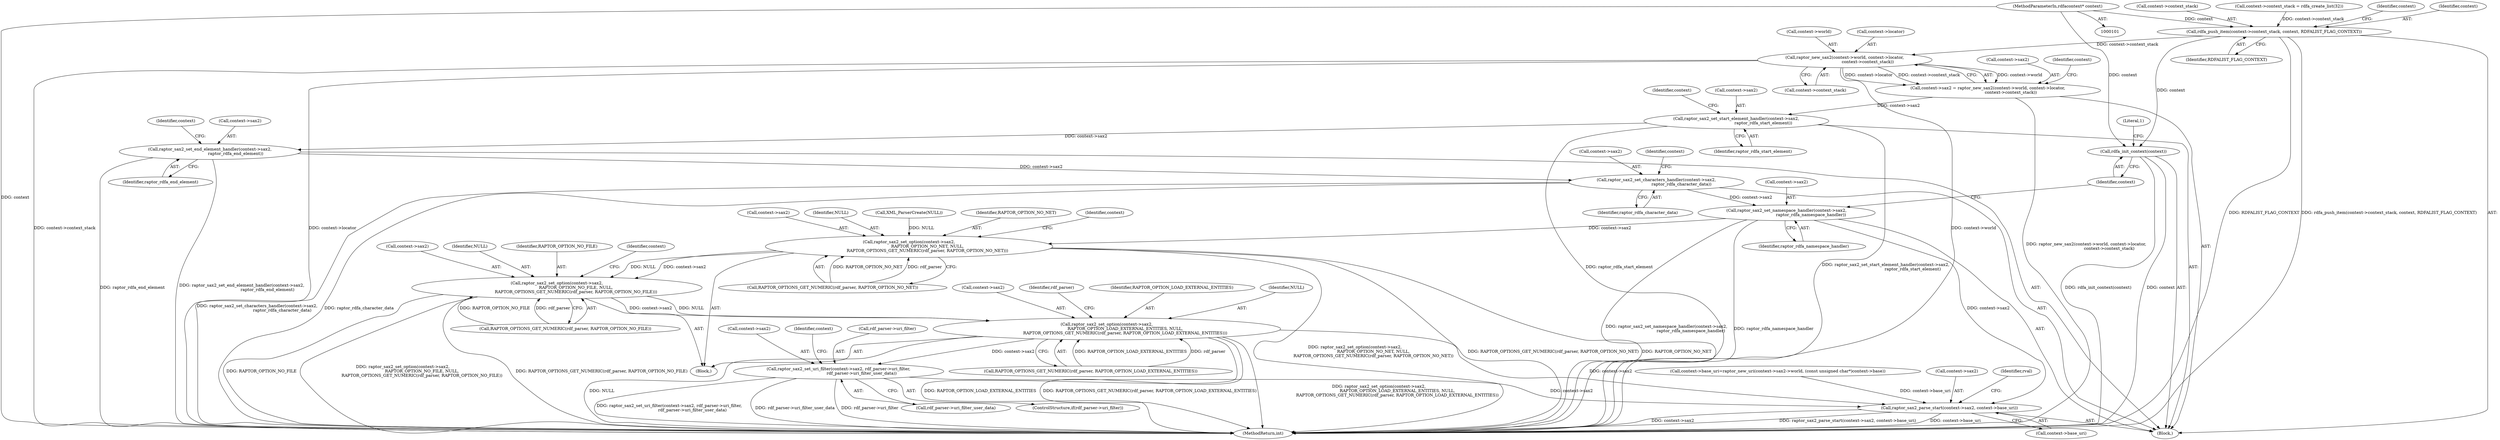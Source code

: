 digraph "0_raptor_a676f235309a59d4aa78eeffd2574ae5d341fcb0@pointer" {
"1000102" [label="(MethodParameterIn,rdfacontext* context)"];
"1000151" [label="(Call,rdfa_push_item(context->context_stack, context, RDFALIST_FLAG_CONTEXT))"];
"1000161" [label="(Call,raptor_new_sax2(context->world, context->locator,\n                                   context->context_stack))"];
"1000157" [label="(Call,context->sax2 = raptor_new_sax2(context->world, context->locator,\n                                   context->context_stack))"];
"1000171" [label="(Call,raptor_sax2_set_start_element_handler(context->sax2,\n                                         raptor_rdfa_start_element))"];
"1000176" [label="(Call,raptor_sax2_set_end_element_handler(context->sax2,\n                                       raptor_rdfa_end_element))"];
"1000181" [label="(Call,raptor_sax2_set_characters_handler(context->sax2,\n                                      raptor_rdfa_character_data))"];
"1000186" [label="(Call,raptor_sax2_set_namespace_handler(context->sax2,\n                                     raptor_rdfa_namespace_handler))"];
"1000204" [label="(Call,raptor_sax2_set_option(context->sax2,\n                            RAPTOR_OPTION_NO_NET, NULL,\n                            RAPTOR_OPTIONS_GET_NUMERIC(rdf_parser, RAPTOR_OPTION_NO_NET)))"];
"1000213" [label="(Call,raptor_sax2_set_option(context->sax2,\n                             RAPTOR_OPTION_NO_FILE, NULL,\n                             RAPTOR_OPTIONS_GET_NUMERIC(rdf_parser, RAPTOR_OPTION_NO_FILE)))"];
"1000222" [label="(Call,raptor_sax2_set_option(context->sax2,\n                            RAPTOR_OPTION_LOAD_EXTERNAL_ENTITIES, NULL,\n                            RAPTOR_OPTIONS_GET_NUMERIC(rdf_parser, RAPTOR_OPTION_LOAD_EXTERNAL_ENTITIES)))"];
"1000235" [label="(Call,raptor_sax2_set_uri_filter(context->sax2, rdf_parser->uri_filter,\n                                   rdf_parser->uri_filter_user_data))"];
"1000260" [label="(Call,raptor_sax2_parse_start(context->sax2, context->base_uri))"];
"1000191" [label="(Call,rdfa_init_context(context))"];
"1000159" [label="(Identifier,context)"];
"1000182" [label="(Call,context->sax2)"];
"1000208" [label="(Identifier,RAPTOR_OPTION_NO_NET)"];
"1000177" [label="(Call,context->sax2)"];
"1000158" [label="(Call,context->sax2)"];
"1000162" [label="(Call,context->world)"];
"1000227" [label="(Identifier,NULL)"];
"1000178" [label="(Identifier,context)"];
"1000223" [label="(Call,context->sax2)"];
"1000269" [label="(MethodReturn,int)"];
"1000210" [label="(Call,RAPTOR_OPTIONS_GET_NUMERIC(rdf_parser, RAPTOR_OPTION_NO_NET))"];
"1000186" [label="(Call,raptor_sax2_set_namespace_handler(context->sax2,\n                                     raptor_rdfa_namespace_handler))"];
"1000151" [label="(Call,rdfa_push_item(context->context_stack, context, RDFALIST_FLAG_CONTEXT))"];
"1000181" [label="(Call,raptor_sax2_set_characters_handler(context->sax2,\n                                      raptor_rdfa_character_data))"];
"1000224" [label="(Identifier,context)"];
"1000247" [label="(Identifier,context)"];
"1000214" [label="(Call,context->sax2)"];
"1000194" [label="(Literal,1)"];
"1000172" [label="(Call,context->sax2)"];
"1000261" [label="(Call,context->sax2)"];
"1000233" [label="(Identifier,rdf_parser)"];
"1000175" [label="(Identifier,raptor_rdfa_start_element)"];
"1000213" [label="(Call,raptor_sax2_set_option(context->sax2,\n                             RAPTOR_OPTION_NO_FILE, NULL,\n                             RAPTOR_OPTIONS_GET_NUMERIC(rdf_parser, RAPTOR_OPTION_NO_FILE)))"];
"1000235" [label="(Call,raptor_sax2_set_uri_filter(context->sax2, rdf_parser->uri_filter,\n                                   rdf_parser->uri_filter_user_data))"];
"1000218" [label="(Identifier,NULL)"];
"1000228" [label="(Call,RAPTOR_OPTIONS_GET_NUMERIC(rdf_parser, RAPTOR_OPTION_LOAD_EXTERNAL_ENTITIES))"];
"1000187" [label="(Call,context->sax2)"];
"1000215" [label="(Identifier,context)"];
"1000239" [label="(Call,rdf_parser->uri_filter)"];
"1000191" [label="(Call,rdfa_init_context(context))"];
"1000219" [label="(Call,RAPTOR_OPTIONS_GET_NUMERIC(rdf_parser, RAPTOR_OPTION_NO_FILE))"];
"1000102" [label="(MethodParameterIn,rdfacontext* context)"];
"1000222" [label="(Call,raptor_sax2_set_option(context->sax2,\n                            RAPTOR_OPTION_LOAD_EXTERNAL_ENTITIES, NULL,\n                            RAPTOR_OPTIONS_GET_NUMERIC(rdf_parser, RAPTOR_OPTION_LOAD_EXTERNAL_ENTITIES)))"];
"1000231" [label="(ControlStructure,if(rdf_parser->uri_filter))"];
"1000236" [label="(Call,context->sax2)"];
"1000161" [label="(Call,raptor_new_sax2(context->world, context->locator,\n                                   context->context_stack))"];
"1000190" [label="(Identifier,raptor_rdfa_namespace_handler)"];
"1000155" [label="(Identifier,context)"];
"1000152" [label="(Call,context->context_stack)"];
"1000157" [label="(Call,context->sax2 = raptor_new_sax2(context->world, context->locator,\n                                   context->context_stack))"];
"1000260" [label="(Call,raptor_sax2_parse_start(context->sax2, context->base_uri))"];
"1000176" [label="(Call,raptor_sax2_set_end_element_handler(context->sax2,\n                                       raptor_rdfa_end_element))"];
"1000204" [label="(Call,raptor_sax2_set_option(context->sax2,\n                            RAPTOR_OPTION_NO_NET, NULL,\n                            RAPTOR_OPTIONS_GET_NUMERIC(rdf_parser, RAPTOR_OPTION_NO_NET)))"];
"1000188" [label="(Identifier,context)"];
"1000145" [label="(Call,context->context_stack = rdfa_create_list(32))"];
"1000156" [label="(Identifier,RDFALIST_FLAG_CONTEXT)"];
"1000165" [label="(Call,context->locator)"];
"1000192" [label="(Identifier,context)"];
"1000217" [label="(Identifier,RAPTOR_OPTION_NO_FILE)"];
"1000268" [label="(Identifier,rval)"];
"1000183" [label="(Identifier,context)"];
"1000264" [label="(Call,context->base_uri)"];
"1000245" [label="(Call,context->base_uri=raptor_new_uri(context->sax2->world, (const unsigned char*)context->base))"];
"1000103" [label="(Block,)"];
"1000180" [label="(Identifier,raptor_rdfa_end_element)"];
"1000226" [label="(Identifier,RAPTOR_OPTION_LOAD_EXTERNAL_ENTITIES)"];
"1000205" [label="(Call,context->sax2)"];
"1000242" [label="(Call,rdf_parser->uri_filter_user_data)"];
"1000195" [label="(Block,)"];
"1000168" [label="(Call,context->context_stack)"];
"1000185" [label="(Identifier,raptor_rdfa_character_data)"];
"1000173" [label="(Identifier,context)"];
"1000209" [label="(Identifier,NULL)"];
"1000138" [label="(Call,XML_ParserCreate(NULL))"];
"1000171" [label="(Call,raptor_sax2_set_start_element_handler(context->sax2,\n                                         raptor_rdfa_start_element))"];
"1000102" -> "1000101"  [label="AST: "];
"1000102" -> "1000269"  [label="DDG: context"];
"1000102" -> "1000151"  [label="DDG: context"];
"1000102" -> "1000191"  [label="DDG: context"];
"1000151" -> "1000103"  [label="AST: "];
"1000151" -> "1000156"  [label="CFG: "];
"1000152" -> "1000151"  [label="AST: "];
"1000155" -> "1000151"  [label="AST: "];
"1000156" -> "1000151"  [label="AST: "];
"1000159" -> "1000151"  [label="CFG: "];
"1000151" -> "1000269"  [label="DDG: rdfa_push_item(context->context_stack, context, RDFALIST_FLAG_CONTEXT)"];
"1000151" -> "1000269"  [label="DDG: RDFALIST_FLAG_CONTEXT"];
"1000145" -> "1000151"  [label="DDG: context->context_stack"];
"1000151" -> "1000161"  [label="DDG: context->context_stack"];
"1000151" -> "1000191"  [label="DDG: context"];
"1000161" -> "1000157"  [label="AST: "];
"1000161" -> "1000168"  [label="CFG: "];
"1000162" -> "1000161"  [label="AST: "];
"1000165" -> "1000161"  [label="AST: "];
"1000168" -> "1000161"  [label="AST: "];
"1000157" -> "1000161"  [label="CFG: "];
"1000161" -> "1000269"  [label="DDG: context->world"];
"1000161" -> "1000269"  [label="DDG: context->context_stack"];
"1000161" -> "1000269"  [label="DDG: context->locator"];
"1000161" -> "1000157"  [label="DDG: context->world"];
"1000161" -> "1000157"  [label="DDG: context->locator"];
"1000161" -> "1000157"  [label="DDG: context->context_stack"];
"1000157" -> "1000103"  [label="AST: "];
"1000158" -> "1000157"  [label="AST: "];
"1000173" -> "1000157"  [label="CFG: "];
"1000157" -> "1000269"  [label="DDG: raptor_new_sax2(context->world, context->locator,\n                                   context->context_stack)"];
"1000157" -> "1000171"  [label="DDG: context->sax2"];
"1000171" -> "1000103"  [label="AST: "];
"1000171" -> "1000175"  [label="CFG: "];
"1000172" -> "1000171"  [label="AST: "];
"1000175" -> "1000171"  [label="AST: "];
"1000178" -> "1000171"  [label="CFG: "];
"1000171" -> "1000269"  [label="DDG: raptor_sax2_set_start_element_handler(context->sax2,\n                                         raptor_rdfa_start_element)"];
"1000171" -> "1000269"  [label="DDG: raptor_rdfa_start_element"];
"1000171" -> "1000176"  [label="DDG: context->sax2"];
"1000176" -> "1000103"  [label="AST: "];
"1000176" -> "1000180"  [label="CFG: "];
"1000177" -> "1000176"  [label="AST: "];
"1000180" -> "1000176"  [label="AST: "];
"1000183" -> "1000176"  [label="CFG: "];
"1000176" -> "1000269"  [label="DDG: raptor_rdfa_end_element"];
"1000176" -> "1000269"  [label="DDG: raptor_sax2_set_end_element_handler(context->sax2,\n                                       raptor_rdfa_end_element)"];
"1000176" -> "1000181"  [label="DDG: context->sax2"];
"1000181" -> "1000103"  [label="AST: "];
"1000181" -> "1000185"  [label="CFG: "];
"1000182" -> "1000181"  [label="AST: "];
"1000185" -> "1000181"  [label="AST: "];
"1000188" -> "1000181"  [label="CFG: "];
"1000181" -> "1000269"  [label="DDG: raptor_rdfa_character_data"];
"1000181" -> "1000269"  [label="DDG: raptor_sax2_set_characters_handler(context->sax2,\n                                      raptor_rdfa_character_data)"];
"1000181" -> "1000186"  [label="DDG: context->sax2"];
"1000186" -> "1000103"  [label="AST: "];
"1000186" -> "1000190"  [label="CFG: "];
"1000187" -> "1000186"  [label="AST: "];
"1000190" -> "1000186"  [label="AST: "];
"1000192" -> "1000186"  [label="CFG: "];
"1000186" -> "1000269"  [label="DDG: raptor_sax2_set_namespace_handler(context->sax2,\n                                     raptor_rdfa_namespace_handler)"];
"1000186" -> "1000269"  [label="DDG: raptor_rdfa_namespace_handler"];
"1000186" -> "1000204"  [label="DDG: context->sax2"];
"1000186" -> "1000260"  [label="DDG: context->sax2"];
"1000204" -> "1000195"  [label="AST: "];
"1000204" -> "1000210"  [label="CFG: "];
"1000205" -> "1000204"  [label="AST: "];
"1000208" -> "1000204"  [label="AST: "];
"1000209" -> "1000204"  [label="AST: "];
"1000210" -> "1000204"  [label="AST: "];
"1000215" -> "1000204"  [label="CFG: "];
"1000204" -> "1000269"  [label="DDG: RAPTOR_OPTIONS_GET_NUMERIC(rdf_parser, RAPTOR_OPTION_NO_NET)"];
"1000204" -> "1000269"  [label="DDG: RAPTOR_OPTION_NO_NET"];
"1000204" -> "1000269"  [label="DDG: raptor_sax2_set_option(context->sax2,\n                            RAPTOR_OPTION_NO_NET, NULL,\n                            RAPTOR_OPTIONS_GET_NUMERIC(rdf_parser, RAPTOR_OPTION_NO_NET))"];
"1000210" -> "1000204"  [label="DDG: RAPTOR_OPTION_NO_NET"];
"1000210" -> "1000204"  [label="DDG: rdf_parser"];
"1000138" -> "1000204"  [label="DDG: NULL"];
"1000204" -> "1000213"  [label="DDG: context->sax2"];
"1000204" -> "1000213"  [label="DDG: NULL"];
"1000213" -> "1000195"  [label="AST: "];
"1000213" -> "1000219"  [label="CFG: "];
"1000214" -> "1000213"  [label="AST: "];
"1000217" -> "1000213"  [label="AST: "];
"1000218" -> "1000213"  [label="AST: "];
"1000219" -> "1000213"  [label="AST: "];
"1000224" -> "1000213"  [label="CFG: "];
"1000213" -> "1000269"  [label="DDG: RAPTOR_OPTIONS_GET_NUMERIC(rdf_parser, RAPTOR_OPTION_NO_FILE)"];
"1000213" -> "1000269"  [label="DDG: RAPTOR_OPTION_NO_FILE"];
"1000213" -> "1000269"  [label="DDG: raptor_sax2_set_option(context->sax2,\n                             RAPTOR_OPTION_NO_FILE, NULL,\n                             RAPTOR_OPTIONS_GET_NUMERIC(rdf_parser, RAPTOR_OPTION_NO_FILE))"];
"1000219" -> "1000213"  [label="DDG: RAPTOR_OPTION_NO_FILE"];
"1000219" -> "1000213"  [label="DDG: rdf_parser"];
"1000213" -> "1000222"  [label="DDG: context->sax2"];
"1000213" -> "1000222"  [label="DDG: NULL"];
"1000222" -> "1000195"  [label="AST: "];
"1000222" -> "1000228"  [label="CFG: "];
"1000223" -> "1000222"  [label="AST: "];
"1000226" -> "1000222"  [label="AST: "];
"1000227" -> "1000222"  [label="AST: "];
"1000228" -> "1000222"  [label="AST: "];
"1000233" -> "1000222"  [label="CFG: "];
"1000222" -> "1000269"  [label="DDG: NULL"];
"1000222" -> "1000269"  [label="DDG: RAPTOR_OPTION_LOAD_EXTERNAL_ENTITIES"];
"1000222" -> "1000269"  [label="DDG: RAPTOR_OPTIONS_GET_NUMERIC(rdf_parser, RAPTOR_OPTION_LOAD_EXTERNAL_ENTITIES)"];
"1000222" -> "1000269"  [label="DDG: raptor_sax2_set_option(context->sax2,\n                            RAPTOR_OPTION_LOAD_EXTERNAL_ENTITIES, NULL,\n                            RAPTOR_OPTIONS_GET_NUMERIC(rdf_parser, RAPTOR_OPTION_LOAD_EXTERNAL_ENTITIES))"];
"1000228" -> "1000222"  [label="DDG: RAPTOR_OPTION_LOAD_EXTERNAL_ENTITIES"];
"1000228" -> "1000222"  [label="DDG: rdf_parser"];
"1000222" -> "1000235"  [label="DDG: context->sax2"];
"1000222" -> "1000260"  [label="DDG: context->sax2"];
"1000235" -> "1000231"  [label="AST: "];
"1000235" -> "1000242"  [label="CFG: "];
"1000236" -> "1000235"  [label="AST: "];
"1000239" -> "1000235"  [label="AST: "];
"1000242" -> "1000235"  [label="AST: "];
"1000247" -> "1000235"  [label="CFG: "];
"1000235" -> "1000269"  [label="DDG: rdf_parser->uri_filter"];
"1000235" -> "1000269"  [label="DDG: raptor_sax2_set_uri_filter(context->sax2, rdf_parser->uri_filter,\n                                   rdf_parser->uri_filter_user_data)"];
"1000235" -> "1000269"  [label="DDG: rdf_parser->uri_filter_user_data"];
"1000235" -> "1000260"  [label="DDG: context->sax2"];
"1000260" -> "1000103"  [label="AST: "];
"1000260" -> "1000264"  [label="CFG: "];
"1000261" -> "1000260"  [label="AST: "];
"1000264" -> "1000260"  [label="AST: "];
"1000268" -> "1000260"  [label="CFG: "];
"1000260" -> "1000269"  [label="DDG: raptor_sax2_parse_start(context->sax2, context->base_uri)"];
"1000260" -> "1000269"  [label="DDG: context->base_uri"];
"1000260" -> "1000269"  [label="DDG: context->sax2"];
"1000245" -> "1000260"  [label="DDG: context->base_uri"];
"1000191" -> "1000103"  [label="AST: "];
"1000191" -> "1000192"  [label="CFG: "];
"1000192" -> "1000191"  [label="AST: "];
"1000194" -> "1000191"  [label="CFG: "];
"1000191" -> "1000269"  [label="DDG: rdfa_init_context(context)"];
"1000191" -> "1000269"  [label="DDG: context"];
}
